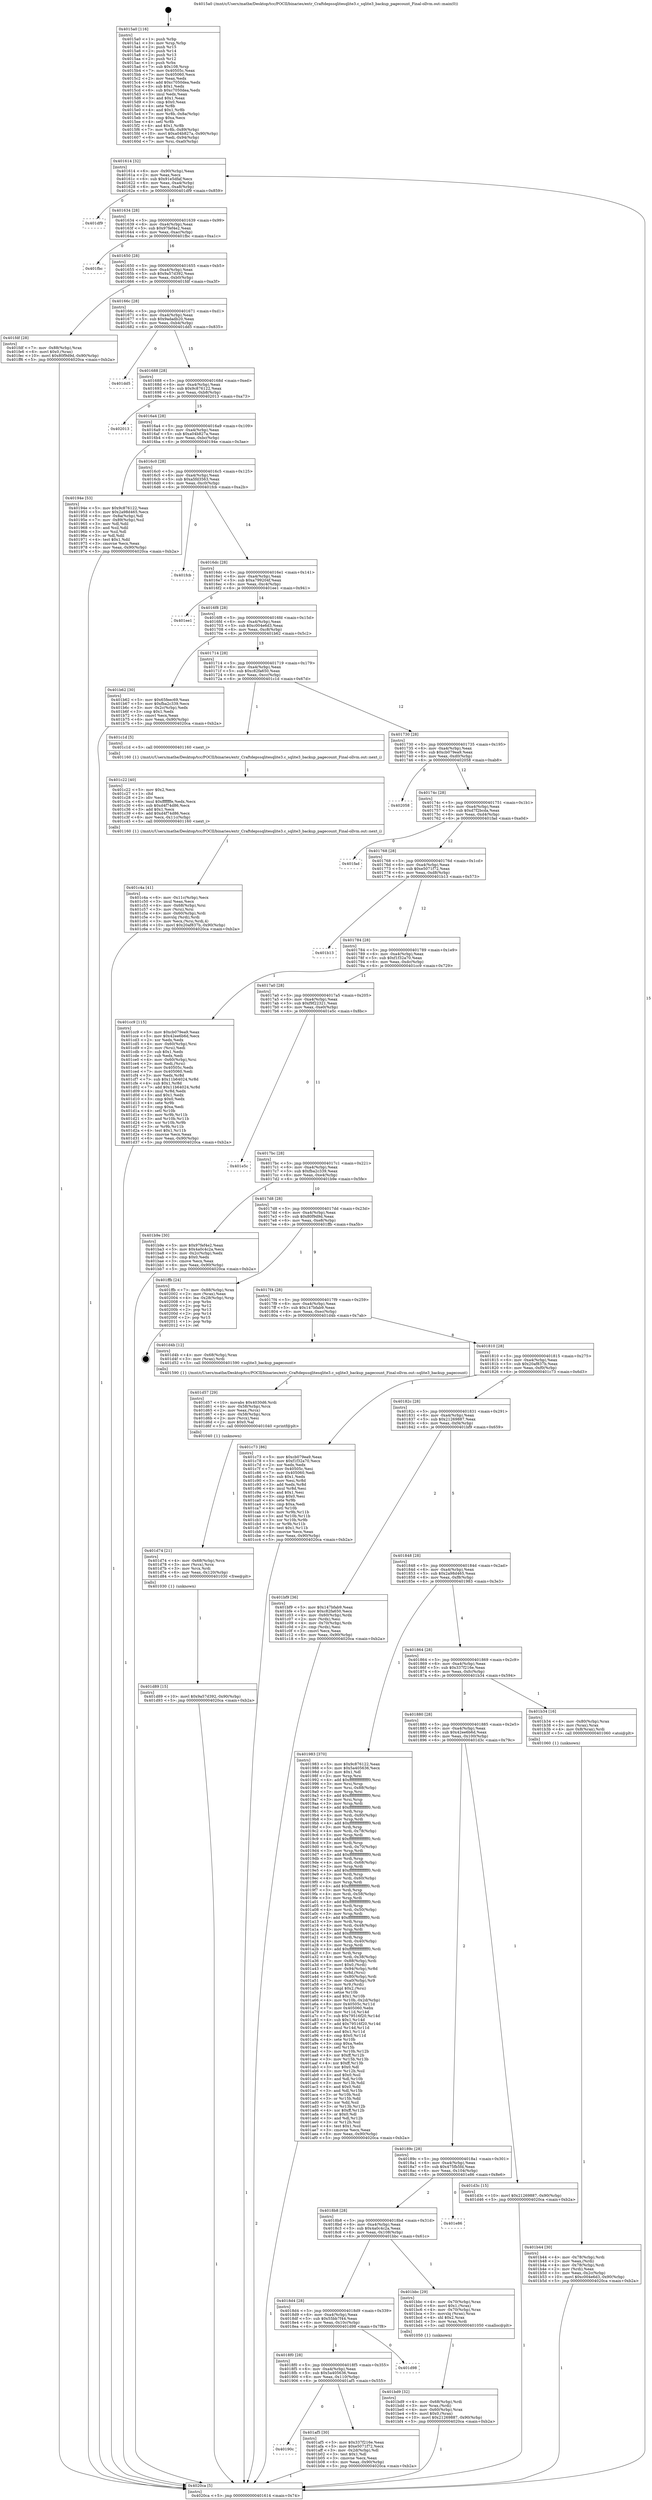 digraph "0x4015a0" {
  label = "0x4015a0 (/mnt/c/Users/mathe/Desktop/tcc/POCII/binaries/extr_Craftdepssqlitesqlite3.c_sqlite3_backup_pagecount_Final-ollvm.out::main(0))"
  labelloc = "t"
  node[shape=record]

  Entry [label="",width=0.3,height=0.3,shape=circle,fillcolor=black,style=filled]
  "0x401614" [label="{
     0x401614 [32]\l
     | [instrs]\l
     &nbsp;&nbsp;0x401614 \<+6\>: mov -0x90(%rbp),%eax\l
     &nbsp;&nbsp;0x40161a \<+2\>: mov %eax,%ecx\l
     &nbsp;&nbsp;0x40161c \<+6\>: sub $0x91e5dfaf,%ecx\l
     &nbsp;&nbsp;0x401622 \<+6\>: mov %eax,-0xa4(%rbp)\l
     &nbsp;&nbsp;0x401628 \<+6\>: mov %ecx,-0xa8(%rbp)\l
     &nbsp;&nbsp;0x40162e \<+6\>: je 0000000000401df9 \<main+0x859\>\l
  }"]
  "0x401df9" [label="{
     0x401df9\l
  }", style=dashed]
  "0x401634" [label="{
     0x401634 [28]\l
     | [instrs]\l
     &nbsp;&nbsp;0x401634 \<+5\>: jmp 0000000000401639 \<main+0x99\>\l
     &nbsp;&nbsp;0x401639 \<+6\>: mov -0xa4(%rbp),%eax\l
     &nbsp;&nbsp;0x40163f \<+5\>: sub $0x97fef4e2,%eax\l
     &nbsp;&nbsp;0x401644 \<+6\>: mov %eax,-0xac(%rbp)\l
     &nbsp;&nbsp;0x40164a \<+6\>: je 0000000000401fbc \<main+0xa1c\>\l
  }"]
  Exit [label="",width=0.3,height=0.3,shape=circle,fillcolor=black,style=filled,peripheries=2]
  "0x401fbc" [label="{
     0x401fbc\l
  }", style=dashed]
  "0x401650" [label="{
     0x401650 [28]\l
     | [instrs]\l
     &nbsp;&nbsp;0x401650 \<+5\>: jmp 0000000000401655 \<main+0xb5\>\l
     &nbsp;&nbsp;0x401655 \<+6\>: mov -0xa4(%rbp),%eax\l
     &nbsp;&nbsp;0x40165b \<+5\>: sub $0x9a57d392,%eax\l
     &nbsp;&nbsp;0x401660 \<+6\>: mov %eax,-0xb0(%rbp)\l
     &nbsp;&nbsp;0x401666 \<+6\>: je 0000000000401fdf \<main+0xa3f\>\l
  }"]
  "0x401d89" [label="{
     0x401d89 [15]\l
     | [instrs]\l
     &nbsp;&nbsp;0x401d89 \<+10\>: movl $0x9a57d392,-0x90(%rbp)\l
     &nbsp;&nbsp;0x401d93 \<+5\>: jmp 00000000004020ca \<main+0xb2a\>\l
  }"]
  "0x401fdf" [label="{
     0x401fdf [28]\l
     | [instrs]\l
     &nbsp;&nbsp;0x401fdf \<+7\>: mov -0x88(%rbp),%rax\l
     &nbsp;&nbsp;0x401fe6 \<+6\>: movl $0x0,(%rax)\l
     &nbsp;&nbsp;0x401fec \<+10\>: movl $0x80f9d9d,-0x90(%rbp)\l
     &nbsp;&nbsp;0x401ff6 \<+5\>: jmp 00000000004020ca \<main+0xb2a\>\l
  }"]
  "0x40166c" [label="{
     0x40166c [28]\l
     | [instrs]\l
     &nbsp;&nbsp;0x40166c \<+5\>: jmp 0000000000401671 \<main+0xd1\>\l
     &nbsp;&nbsp;0x401671 \<+6\>: mov -0xa4(%rbp),%eax\l
     &nbsp;&nbsp;0x401677 \<+5\>: sub $0x9adadb20,%eax\l
     &nbsp;&nbsp;0x40167c \<+6\>: mov %eax,-0xb4(%rbp)\l
     &nbsp;&nbsp;0x401682 \<+6\>: je 0000000000401dd5 \<main+0x835\>\l
  }"]
  "0x401d74" [label="{
     0x401d74 [21]\l
     | [instrs]\l
     &nbsp;&nbsp;0x401d74 \<+4\>: mov -0x68(%rbp),%rcx\l
     &nbsp;&nbsp;0x401d78 \<+3\>: mov (%rcx),%rcx\l
     &nbsp;&nbsp;0x401d7b \<+3\>: mov %rcx,%rdi\l
     &nbsp;&nbsp;0x401d7e \<+6\>: mov %eax,-0x120(%rbp)\l
     &nbsp;&nbsp;0x401d84 \<+5\>: call 0000000000401030 \<free@plt\>\l
     | [calls]\l
     &nbsp;&nbsp;0x401030 \{1\} (unknown)\l
  }"]
  "0x401dd5" [label="{
     0x401dd5\l
  }", style=dashed]
  "0x401688" [label="{
     0x401688 [28]\l
     | [instrs]\l
     &nbsp;&nbsp;0x401688 \<+5\>: jmp 000000000040168d \<main+0xed\>\l
     &nbsp;&nbsp;0x40168d \<+6\>: mov -0xa4(%rbp),%eax\l
     &nbsp;&nbsp;0x401693 \<+5\>: sub $0x9c876122,%eax\l
     &nbsp;&nbsp;0x401698 \<+6\>: mov %eax,-0xb8(%rbp)\l
     &nbsp;&nbsp;0x40169e \<+6\>: je 0000000000402013 \<main+0xa73\>\l
  }"]
  "0x401d57" [label="{
     0x401d57 [29]\l
     | [instrs]\l
     &nbsp;&nbsp;0x401d57 \<+10\>: movabs $0x4030d6,%rdi\l
     &nbsp;&nbsp;0x401d61 \<+4\>: mov -0x58(%rbp),%rcx\l
     &nbsp;&nbsp;0x401d65 \<+2\>: mov %eax,(%rcx)\l
     &nbsp;&nbsp;0x401d67 \<+4\>: mov -0x58(%rbp),%rcx\l
     &nbsp;&nbsp;0x401d6b \<+2\>: mov (%rcx),%esi\l
     &nbsp;&nbsp;0x401d6d \<+2\>: mov $0x0,%al\l
     &nbsp;&nbsp;0x401d6f \<+5\>: call 0000000000401040 \<printf@plt\>\l
     | [calls]\l
     &nbsp;&nbsp;0x401040 \{1\} (unknown)\l
  }"]
  "0x402013" [label="{
     0x402013\l
  }", style=dashed]
  "0x4016a4" [label="{
     0x4016a4 [28]\l
     | [instrs]\l
     &nbsp;&nbsp;0x4016a4 \<+5\>: jmp 00000000004016a9 \<main+0x109\>\l
     &nbsp;&nbsp;0x4016a9 \<+6\>: mov -0xa4(%rbp),%eax\l
     &nbsp;&nbsp;0x4016af \<+5\>: sub $0xa04b827a,%eax\l
     &nbsp;&nbsp;0x4016b4 \<+6\>: mov %eax,-0xbc(%rbp)\l
     &nbsp;&nbsp;0x4016ba \<+6\>: je 000000000040194e \<main+0x3ae\>\l
  }"]
  "0x401c4a" [label="{
     0x401c4a [41]\l
     | [instrs]\l
     &nbsp;&nbsp;0x401c4a \<+6\>: mov -0x11c(%rbp),%ecx\l
     &nbsp;&nbsp;0x401c50 \<+3\>: imul %eax,%ecx\l
     &nbsp;&nbsp;0x401c53 \<+4\>: mov -0x68(%rbp),%rsi\l
     &nbsp;&nbsp;0x401c57 \<+3\>: mov (%rsi),%rsi\l
     &nbsp;&nbsp;0x401c5a \<+4\>: mov -0x60(%rbp),%rdi\l
     &nbsp;&nbsp;0x401c5e \<+3\>: movslq (%rdi),%rdi\l
     &nbsp;&nbsp;0x401c61 \<+3\>: mov %ecx,(%rsi,%rdi,4)\l
     &nbsp;&nbsp;0x401c64 \<+10\>: movl $0x20af837b,-0x90(%rbp)\l
     &nbsp;&nbsp;0x401c6e \<+5\>: jmp 00000000004020ca \<main+0xb2a\>\l
  }"]
  "0x40194e" [label="{
     0x40194e [53]\l
     | [instrs]\l
     &nbsp;&nbsp;0x40194e \<+5\>: mov $0x9c876122,%eax\l
     &nbsp;&nbsp;0x401953 \<+5\>: mov $0x2a98d465,%ecx\l
     &nbsp;&nbsp;0x401958 \<+6\>: mov -0x8a(%rbp),%dl\l
     &nbsp;&nbsp;0x40195e \<+7\>: mov -0x89(%rbp),%sil\l
     &nbsp;&nbsp;0x401965 \<+3\>: mov %dl,%dil\l
     &nbsp;&nbsp;0x401968 \<+3\>: and %sil,%dil\l
     &nbsp;&nbsp;0x40196b \<+3\>: xor %sil,%dl\l
     &nbsp;&nbsp;0x40196e \<+3\>: or %dl,%dil\l
     &nbsp;&nbsp;0x401971 \<+4\>: test $0x1,%dil\l
     &nbsp;&nbsp;0x401975 \<+3\>: cmovne %ecx,%eax\l
     &nbsp;&nbsp;0x401978 \<+6\>: mov %eax,-0x90(%rbp)\l
     &nbsp;&nbsp;0x40197e \<+5\>: jmp 00000000004020ca \<main+0xb2a\>\l
  }"]
  "0x4016c0" [label="{
     0x4016c0 [28]\l
     | [instrs]\l
     &nbsp;&nbsp;0x4016c0 \<+5\>: jmp 00000000004016c5 \<main+0x125\>\l
     &nbsp;&nbsp;0x4016c5 \<+6\>: mov -0xa4(%rbp),%eax\l
     &nbsp;&nbsp;0x4016cb \<+5\>: sub $0xa5fd3563,%eax\l
     &nbsp;&nbsp;0x4016d0 \<+6\>: mov %eax,-0xc0(%rbp)\l
     &nbsp;&nbsp;0x4016d6 \<+6\>: je 0000000000401fcb \<main+0xa2b\>\l
  }"]
  "0x4020ca" [label="{
     0x4020ca [5]\l
     | [instrs]\l
     &nbsp;&nbsp;0x4020ca \<+5\>: jmp 0000000000401614 \<main+0x74\>\l
  }"]
  "0x4015a0" [label="{
     0x4015a0 [116]\l
     | [instrs]\l
     &nbsp;&nbsp;0x4015a0 \<+1\>: push %rbp\l
     &nbsp;&nbsp;0x4015a1 \<+3\>: mov %rsp,%rbp\l
     &nbsp;&nbsp;0x4015a4 \<+2\>: push %r15\l
     &nbsp;&nbsp;0x4015a6 \<+2\>: push %r14\l
     &nbsp;&nbsp;0x4015a8 \<+2\>: push %r13\l
     &nbsp;&nbsp;0x4015aa \<+2\>: push %r12\l
     &nbsp;&nbsp;0x4015ac \<+1\>: push %rbx\l
     &nbsp;&nbsp;0x4015ad \<+7\>: sub $0x108,%rsp\l
     &nbsp;&nbsp;0x4015b4 \<+7\>: mov 0x40505c,%eax\l
     &nbsp;&nbsp;0x4015bb \<+7\>: mov 0x405060,%ecx\l
     &nbsp;&nbsp;0x4015c2 \<+2\>: mov %eax,%edx\l
     &nbsp;&nbsp;0x4015c4 \<+6\>: add $0xc7050dea,%edx\l
     &nbsp;&nbsp;0x4015ca \<+3\>: sub $0x1,%edx\l
     &nbsp;&nbsp;0x4015cd \<+6\>: sub $0xc7050dea,%edx\l
     &nbsp;&nbsp;0x4015d3 \<+3\>: imul %edx,%eax\l
     &nbsp;&nbsp;0x4015d6 \<+3\>: and $0x1,%eax\l
     &nbsp;&nbsp;0x4015d9 \<+3\>: cmp $0x0,%eax\l
     &nbsp;&nbsp;0x4015dc \<+4\>: sete %r8b\l
     &nbsp;&nbsp;0x4015e0 \<+4\>: and $0x1,%r8b\l
     &nbsp;&nbsp;0x4015e4 \<+7\>: mov %r8b,-0x8a(%rbp)\l
     &nbsp;&nbsp;0x4015eb \<+3\>: cmp $0xa,%ecx\l
     &nbsp;&nbsp;0x4015ee \<+4\>: setl %r8b\l
     &nbsp;&nbsp;0x4015f2 \<+4\>: and $0x1,%r8b\l
     &nbsp;&nbsp;0x4015f6 \<+7\>: mov %r8b,-0x89(%rbp)\l
     &nbsp;&nbsp;0x4015fd \<+10\>: movl $0xa04b827a,-0x90(%rbp)\l
     &nbsp;&nbsp;0x401607 \<+6\>: mov %edi,-0x94(%rbp)\l
     &nbsp;&nbsp;0x40160d \<+7\>: mov %rsi,-0xa0(%rbp)\l
  }"]
  "0x401c22" [label="{
     0x401c22 [40]\l
     | [instrs]\l
     &nbsp;&nbsp;0x401c22 \<+5\>: mov $0x2,%ecx\l
     &nbsp;&nbsp;0x401c27 \<+1\>: cltd\l
     &nbsp;&nbsp;0x401c28 \<+2\>: idiv %ecx\l
     &nbsp;&nbsp;0x401c2a \<+6\>: imul $0xfffffffe,%edx,%ecx\l
     &nbsp;&nbsp;0x401c30 \<+6\>: sub $0xd4f74d86,%ecx\l
     &nbsp;&nbsp;0x401c36 \<+3\>: add $0x1,%ecx\l
     &nbsp;&nbsp;0x401c39 \<+6\>: add $0xd4f74d86,%ecx\l
     &nbsp;&nbsp;0x401c3f \<+6\>: mov %ecx,-0x11c(%rbp)\l
     &nbsp;&nbsp;0x401c45 \<+5\>: call 0000000000401160 \<next_i\>\l
     | [calls]\l
     &nbsp;&nbsp;0x401160 \{1\} (/mnt/c/Users/mathe/Desktop/tcc/POCII/binaries/extr_Craftdepssqlitesqlite3.c_sqlite3_backup_pagecount_Final-ollvm.out::next_i)\l
  }"]
  "0x401fcb" [label="{
     0x401fcb\l
  }", style=dashed]
  "0x4016dc" [label="{
     0x4016dc [28]\l
     | [instrs]\l
     &nbsp;&nbsp;0x4016dc \<+5\>: jmp 00000000004016e1 \<main+0x141\>\l
     &nbsp;&nbsp;0x4016e1 \<+6\>: mov -0xa4(%rbp),%eax\l
     &nbsp;&nbsp;0x4016e7 \<+5\>: sub $0xa799204f,%eax\l
     &nbsp;&nbsp;0x4016ec \<+6\>: mov %eax,-0xc4(%rbp)\l
     &nbsp;&nbsp;0x4016f2 \<+6\>: je 0000000000401ee1 \<main+0x941\>\l
  }"]
  "0x401bd9" [label="{
     0x401bd9 [32]\l
     | [instrs]\l
     &nbsp;&nbsp;0x401bd9 \<+4\>: mov -0x68(%rbp),%rdi\l
     &nbsp;&nbsp;0x401bdd \<+3\>: mov %rax,(%rdi)\l
     &nbsp;&nbsp;0x401be0 \<+4\>: mov -0x60(%rbp),%rax\l
     &nbsp;&nbsp;0x401be4 \<+6\>: movl $0x0,(%rax)\l
     &nbsp;&nbsp;0x401bea \<+10\>: movl $0x21269887,-0x90(%rbp)\l
     &nbsp;&nbsp;0x401bf4 \<+5\>: jmp 00000000004020ca \<main+0xb2a\>\l
  }"]
  "0x401ee1" [label="{
     0x401ee1\l
  }", style=dashed]
  "0x4016f8" [label="{
     0x4016f8 [28]\l
     | [instrs]\l
     &nbsp;&nbsp;0x4016f8 \<+5\>: jmp 00000000004016fd \<main+0x15d\>\l
     &nbsp;&nbsp;0x4016fd \<+6\>: mov -0xa4(%rbp),%eax\l
     &nbsp;&nbsp;0x401703 \<+5\>: sub $0xc004e6d3,%eax\l
     &nbsp;&nbsp;0x401708 \<+6\>: mov %eax,-0xc8(%rbp)\l
     &nbsp;&nbsp;0x40170e \<+6\>: je 0000000000401b62 \<main+0x5c2\>\l
  }"]
  "0x401b44" [label="{
     0x401b44 [30]\l
     | [instrs]\l
     &nbsp;&nbsp;0x401b44 \<+4\>: mov -0x78(%rbp),%rdi\l
     &nbsp;&nbsp;0x401b48 \<+2\>: mov %eax,(%rdi)\l
     &nbsp;&nbsp;0x401b4a \<+4\>: mov -0x78(%rbp),%rdi\l
     &nbsp;&nbsp;0x401b4e \<+2\>: mov (%rdi),%eax\l
     &nbsp;&nbsp;0x401b50 \<+3\>: mov %eax,-0x2c(%rbp)\l
     &nbsp;&nbsp;0x401b53 \<+10\>: movl $0xc004e6d3,-0x90(%rbp)\l
     &nbsp;&nbsp;0x401b5d \<+5\>: jmp 00000000004020ca \<main+0xb2a\>\l
  }"]
  "0x401b62" [label="{
     0x401b62 [30]\l
     | [instrs]\l
     &nbsp;&nbsp;0x401b62 \<+5\>: mov $0x65feec69,%eax\l
     &nbsp;&nbsp;0x401b67 \<+5\>: mov $0xfba2c339,%ecx\l
     &nbsp;&nbsp;0x401b6c \<+3\>: mov -0x2c(%rbp),%edx\l
     &nbsp;&nbsp;0x401b6f \<+3\>: cmp $0x1,%edx\l
     &nbsp;&nbsp;0x401b72 \<+3\>: cmovl %ecx,%eax\l
     &nbsp;&nbsp;0x401b75 \<+6\>: mov %eax,-0x90(%rbp)\l
     &nbsp;&nbsp;0x401b7b \<+5\>: jmp 00000000004020ca \<main+0xb2a\>\l
  }"]
  "0x401714" [label="{
     0x401714 [28]\l
     | [instrs]\l
     &nbsp;&nbsp;0x401714 \<+5\>: jmp 0000000000401719 \<main+0x179\>\l
     &nbsp;&nbsp;0x401719 \<+6\>: mov -0xa4(%rbp),%eax\l
     &nbsp;&nbsp;0x40171f \<+5\>: sub $0xc82fa650,%eax\l
     &nbsp;&nbsp;0x401724 \<+6\>: mov %eax,-0xcc(%rbp)\l
     &nbsp;&nbsp;0x40172a \<+6\>: je 0000000000401c1d \<main+0x67d\>\l
  }"]
  "0x40190c" [label="{
     0x40190c\l
  }", style=dashed]
  "0x401c1d" [label="{
     0x401c1d [5]\l
     | [instrs]\l
     &nbsp;&nbsp;0x401c1d \<+5\>: call 0000000000401160 \<next_i\>\l
     | [calls]\l
     &nbsp;&nbsp;0x401160 \{1\} (/mnt/c/Users/mathe/Desktop/tcc/POCII/binaries/extr_Craftdepssqlitesqlite3.c_sqlite3_backup_pagecount_Final-ollvm.out::next_i)\l
  }"]
  "0x401730" [label="{
     0x401730 [28]\l
     | [instrs]\l
     &nbsp;&nbsp;0x401730 \<+5\>: jmp 0000000000401735 \<main+0x195\>\l
     &nbsp;&nbsp;0x401735 \<+6\>: mov -0xa4(%rbp),%eax\l
     &nbsp;&nbsp;0x40173b \<+5\>: sub $0xcb079ea9,%eax\l
     &nbsp;&nbsp;0x401740 \<+6\>: mov %eax,-0xd0(%rbp)\l
     &nbsp;&nbsp;0x401746 \<+6\>: je 0000000000402058 \<main+0xab8\>\l
  }"]
  "0x401af5" [label="{
     0x401af5 [30]\l
     | [instrs]\l
     &nbsp;&nbsp;0x401af5 \<+5\>: mov $0x337f216e,%eax\l
     &nbsp;&nbsp;0x401afa \<+5\>: mov $0xe5071f72,%ecx\l
     &nbsp;&nbsp;0x401aff \<+3\>: mov -0x2d(%rbp),%dl\l
     &nbsp;&nbsp;0x401b02 \<+3\>: test $0x1,%dl\l
     &nbsp;&nbsp;0x401b05 \<+3\>: cmovne %ecx,%eax\l
     &nbsp;&nbsp;0x401b08 \<+6\>: mov %eax,-0x90(%rbp)\l
     &nbsp;&nbsp;0x401b0e \<+5\>: jmp 00000000004020ca \<main+0xb2a\>\l
  }"]
  "0x402058" [label="{
     0x402058\l
  }", style=dashed]
  "0x40174c" [label="{
     0x40174c [28]\l
     | [instrs]\l
     &nbsp;&nbsp;0x40174c \<+5\>: jmp 0000000000401751 \<main+0x1b1\>\l
     &nbsp;&nbsp;0x401751 \<+6\>: mov -0xa4(%rbp),%eax\l
     &nbsp;&nbsp;0x401757 \<+5\>: sub $0xd7f2bcda,%eax\l
     &nbsp;&nbsp;0x40175c \<+6\>: mov %eax,-0xd4(%rbp)\l
     &nbsp;&nbsp;0x401762 \<+6\>: je 0000000000401fad \<main+0xa0d\>\l
  }"]
  "0x4018f0" [label="{
     0x4018f0 [28]\l
     | [instrs]\l
     &nbsp;&nbsp;0x4018f0 \<+5\>: jmp 00000000004018f5 \<main+0x355\>\l
     &nbsp;&nbsp;0x4018f5 \<+6\>: mov -0xa4(%rbp),%eax\l
     &nbsp;&nbsp;0x4018fb \<+5\>: sub $0x5a405636,%eax\l
     &nbsp;&nbsp;0x401900 \<+6\>: mov %eax,-0x110(%rbp)\l
     &nbsp;&nbsp;0x401906 \<+6\>: je 0000000000401af5 \<main+0x555\>\l
  }"]
  "0x401fad" [label="{
     0x401fad\l
  }", style=dashed]
  "0x401768" [label="{
     0x401768 [28]\l
     | [instrs]\l
     &nbsp;&nbsp;0x401768 \<+5\>: jmp 000000000040176d \<main+0x1cd\>\l
     &nbsp;&nbsp;0x40176d \<+6\>: mov -0xa4(%rbp),%eax\l
     &nbsp;&nbsp;0x401773 \<+5\>: sub $0xe5071f72,%eax\l
     &nbsp;&nbsp;0x401778 \<+6\>: mov %eax,-0xd8(%rbp)\l
     &nbsp;&nbsp;0x40177e \<+6\>: je 0000000000401b13 \<main+0x573\>\l
  }"]
  "0x401d98" [label="{
     0x401d98\l
  }", style=dashed]
  "0x401b13" [label="{
     0x401b13\l
  }", style=dashed]
  "0x401784" [label="{
     0x401784 [28]\l
     | [instrs]\l
     &nbsp;&nbsp;0x401784 \<+5\>: jmp 0000000000401789 \<main+0x1e9\>\l
     &nbsp;&nbsp;0x401789 \<+6\>: mov -0xa4(%rbp),%eax\l
     &nbsp;&nbsp;0x40178f \<+5\>: sub $0xf1f32a70,%eax\l
     &nbsp;&nbsp;0x401794 \<+6\>: mov %eax,-0xdc(%rbp)\l
     &nbsp;&nbsp;0x40179a \<+6\>: je 0000000000401cc9 \<main+0x729\>\l
  }"]
  "0x4018d4" [label="{
     0x4018d4 [28]\l
     | [instrs]\l
     &nbsp;&nbsp;0x4018d4 \<+5\>: jmp 00000000004018d9 \<main+0x339\>\l
     &nbsp;&nbsp;0x4018d9 \<+6\>: mov -0xa4(%rbp),%eax\l
     &nbsp;&nbsp;0x4018df \<+5\>: sub $0x55bb7f44,%eax\l
     &nbsp;&nbsp;0x4018e4 \<+6\>: mov %eax,-0x10c(%rbp)\l
     &nbsp;&nbsp;0x4018ea \<+6\>: je 0000000000401d98 \<main+0x7f8\>\l
  }"]
  "0x401cc9" [label="{
     0x401cc9 [115]\l
     | [instrs]\l
     &nbsp;&nbsp;0x401cc9 \<+5\>: mov $0xcb079ea9,%eax\l
     &nbsp;&nbsp;0x401cce \<+5\>: mov $0x42ee6b6d,%ecx\l
     &nbsp;&nbsp;0x401cd3 \<+2\>: xor %edx,%edx\l
     &nbsp;&nbsp;0x401cd5 \<+4\>: mov -0x60(%rbp),%rsi\l
     &nbsp;&nbsp;0x401cd9 \<+2\>: mov (%rsi),%edi\l
     &nbsp;&nbsp;0x401cdb \<+3\>: sub $0x1,%edx\l
     &nbsp;&nbsp;0x401cde \<+2\>: sub %edx,%edi\l
     &nbsp;&nbsp;0x401ce0 \<+4\>: mov -0x60(%rbp),%rsi\l
     &nbsp;&nbsp;0x401ce4 \<+2\>: mov %edi,(%rsi)\l
     &nbsp;&nbsp;0x401ce6 \<+7\>: mov 0x40505c,%edx\l
     &nbsp;&nbsp;0x401ced \<+7\>: mov 0x405060,%edi\l
     &nbsp;&nbsp;0x401cf4 \<+3\>: mov %edx,%r8d\l
     &nbsp;&nbsp;0x401cf7 \<+7\>: sub $0x11b64024,%r8d\l
     &nbsp;&nbsp;0x401cfe \<+4\>: sub $0x1,%r8d\l
     &nbsp;&nbsp;0x401d02 \<+7\>: add $0x11b64024,%r8d\l
     &nbsp;&nbsp;0x401d09 \<+4\>: imul %r8d,%edx\l
     &nbsp;&nbsp;0x401d0d \<+3\>: and $0x1,%edx\l
     &nbsp;&nbsp;0x401d10 \<+3\>: cmp $0x0,%edx\l
     &nbsp;&nbsp;0x401d13 \<+4\>: sete %r9b\l
     &nbsp;&nbsp;0x401d17 \<+3\>: cmp $0xa,%edi\l
     &nbsp;&nbsp;0x401d1a \<+4\>: setl %r10b\l
     &nbsp;&nbsp;0x401d1e \<+3\>: mov %r9b,%r11b\l
     &nbsp;&nbsp;0x401d21 \<+3\>: and %r10b,%r11b\l
     &nbsp;&nbsp;0x401d24 \<+3\>: xor %r10b,%r9b\l
     &nbsp;&nbsp;0x401d27 \<+3\>: or %r9b,%r11b\l
     &nbsp;&nbsp;0x401d2a \<+4\>: test $0x1,%r11b\l
     &nbsp;&nbsp;0x401d2e \<+3\>: cmovne %ecx,%eax\l
     &nbsp;&nbsp;0x401d31 \<+6\>: mov %eax,-0x90(%rbp)\l
     &nbsp;&nbsp;0x401d37 \<+5\>: jmp 00000000004020ca \<main+0xb2a\>\l
  }"]
  "0x4017a0" [label="{
     0x4017a0 [28]\l
     | [instrs]\l
     &nbsp;&nbsp;0x4017a0 \<+5\>: jmp 00000000004017a5 \<main+0x205\>\l
     &nbsp;&nbsp;0x4017a5 \<+6\>: mov -0xa4(%rbp),%eax\l
     &nbsp;&nbsp;0x4017ab \<+5\>: sub $0xf9f22321,%eax\l
     &nbsp;&nbsp;0x4017b0 \<+6\>: mov %eax,-0xe0(%rbp)\l
     &nbsp;&nbsp;0x4017b6 \<+6\>: je 0000000000401e5c \<main+0x8bc\>\l
  }"]
  "0x401bbc" [label="{
     0x401bbc [29]\l
     | [instrs]\l
     &nbsp;&nbsp;0x401bbc \<+4\>: mov -0x70(%rbp),%rax\l
     &nbsp;&nbsp;0x401bc0 \<+6\>: movl $0x1,(%rax)\l
     &nbsp;&nbsp;0x401bc6 \<+4\>: mov -0x70(%rbp),%rax\l
     &nbsp;&nbsp;0x401bca \<+3\>: movslq (%rax),%rax\l
     &nbsp;&nbsp;0x401bcd \<+4\>: shl $0x2,%rax\l
     &nbsp;&nbsp;0x401bd1 \<+3\>: mov %rax,%rdi\l
     &nbsp;&nbsp;0x401bd4 \<+5\>: call 0000000000401050 \<malloc@plt\>\l
     | [calls]\l
     &nbsp;&nbsp;0x401050 \{1\} (unknown)\l
  }"]
  "0x401e5c" [label="{
     0x401e5c\l
  }", style=dashed]
  "0x4017bc" [label="{
     0x4017bc [28]\l
     | [instrs]\l
     &nbsp;&nbsp;0x4017bc \<+5\>: jmp 00000000004017c1 \<main+0x221\>\l
     &nbsp;&nbsp;0x4017c1 \<+6\>: mov -0xa4(%rbp),%eax\l
     &nbsp;&nbsp;0x4017c7 \<+5\>: sub $0xfba2c339,%eax\l
     &nbsp;&nbsp;0x4017cc \<+6\>: mov %eax,-0xe4(%rbp)\l
     &nbsp;&nbsp;0x4017d2 \<+6\>: je 0000000000401b9e \<main+0x5fe\>\l
  }"]
  "0x4018b8" [label="{
     0x4018b8 [28]\l
     | [instrs]\l
     &nbsp;&nbsp;0x4018b8 \<+5\>: jmp 00000000004018bd \<main+0x31d\>\l
     &nbsp;&nbsp;0x4018bd \<+6\>: mov -0xa4(%rbp),%eax\l
     &nbsp;&nbsp;0x4018c3 \<+5\>: sub $0x4a0c4c2a,%eax\l
     &nbsp;&nbsp;0x4018c8 \<+6\>: mov %eax,-0x108(%rbp)\l
     &nbsp;&nbsp;0x4018ce \<+6\>: je 0000000000401bbc \<main+0x61c\>\l
  }"]
  "0x401b9e" [label="{
     0x401b9e [30]\l
     | [instrs]\l
     &nbsp;&nbsp;0x401b9e \<+5\>: mov $0x97fef4e2,%eax\l
     &nbsp;&nbsp;0x401ba3 \<+5\>: mov $0x4a0c4c2a,%ecx\l
     &nbsp;&nbsp;0x401ba8 \<+3\>: mov -0x2c(%rbp),%edx\l
     &nbsp;&nbsp;0x401bab \<+3\>: cmp $0x0,%edx\l
     &nbsp;&nbsp;0x401bae \<+3\>: cmove %ecx,%eax\l
     &nbsp;&nbsp;0x401bb1 \<+6\>: mov %eax,-0x90(%rbp)\l
     &nbsp;&nbsp;0x401bb7 \<+5\>: jmp 00000000004020ca \<main+0xb2a\>\l
  }"]
  "0x4017d8" [label="{
     0x4017d8 [28]\l
     | [instrs]\l
     &nbsp;&nbsp;0x4017d8 \<+5\>: jmp 00000000004017dd \<main+0x23d\>\l
     &nbsp;&nbsp;0x4017dd \<+6\>: mov -0xa4(%rbp),%eax\l
     &nbsp;&nbsp;0x4017e3 \<+5\>: sub $0x80f9d9d,%eax\l
     &nbsp;&nbsp;0x4017e8 \<+6\>: mov %eax,-0xe8(%rbp)\l
     &nbsp;&nbsp;0x4017ee \<+6\>: je 0000000000401ffb \<main+0xa5b\>\l
  }"]
  "0x401e86" [label="{
     0x401e86\l
  }", style=dashed]
  "0x401ffb" [label="{
     0x401ffb [24]\l
     | [instrs]\l
     &nbsp;&nbsp;0x401ffb \<+7\>: mov -0x88(%rbp),%rax\l
     &nbsp;&nbsp;0x402002 \<+2\>: mov (%rax),%eax\l
     &nbsp;&nbsp;0x402004 \<+4\>: lea -0x28(%rbp),%rsp\l
     &nbsp;&nbsp;0x402008 \<+1\>: pop %rbx\l
     &nbsp;&nbsp;0x402009 \<+2\>: pop %r12\l
     &nbsp;&nbsp;0x40200b \<+2\>: pop %r13\l
     &nbsp;&nbsp;0x40200d \<+2\>: pop %r14\l
     &nbsp;&nbsp;0x40200f \<+2\>: pop %r15\l
     &nbsp;&nbsp;0x402011 \<+1\>: pop %rbp\l
     &nbsp;&nbsp;0x402012 \<+1\>: ret\l
  }"]
  "0x4017f4" [label="{
     0x4017f4 [28]\l
     | [instrs]\l
     &nbsp;&nbsp;0x4017f4 \<+5\>: jmp 00000000004017f9 \<main+0x259\>\l
     &nbsp;&nbsp;0x4017f9 \<+6\>: mov -0xa4(%rbp),%eax\l
     &nbsp;&nbsp;0x4017ff \<+5\>: sub $0x147bfab9,%eax\l
     &nbsp;&nbsp;0x401804 \<+6\>: mov %eax,-0xec(%rbp)\l
     &nbsp;&nbsp;0x40180a \<+6\>: je 0000000000401d4b \<main+0x7ab\>\l
  }"]
  "0x40189c" [label="{
     0x40189c [28]\l
     | [instrs]\l
     &nbsp;&nbsp;0x40189c \<+5\>: jmp 00000000004018a1 \<main+0x301\>\l
     &nbsp;&nbsp;0x4018a1 \<+6\>: mov -0xa4(%rbp),%eax\l
     &nbsp;&nbsp;0x4018a7 \<+5\>: sub $0x475fb5fd,%eax\l
     &nbsp;&nbsp;0x4018ac \<+6\>: mov %eax,-0x104(%rbp)\l
     &nbsp;&nbsp;0x4018b2 \<+6\>: je 0000000000401e86 \<main+0x8e6\>\l
  }"]
  "0x401d4b" [label="{
     0x401d4b [12]\l
     | [instrs]\l
     &nbsp;&nbsp;0x401d4b \<+4\>: mov -0x68(%rbp),%rax\l
     &nbsp;&nbsp;0x401d4f \<+3\>: mov (%rax),%rdi\l
     &nbsp;&nbsp;0x401d52 \<+5\>: call 0000000000401590 \<sqlite3_backup_pagecount\>\l
     | [calls]\l
     &nbsp;&nbsp;0x401590 \{1\} (/mnt/c/Users/mathe/Desktop/tcc/POCII/binaries/extr_Craftdepssqlitesqlite3.c_sqlite3_backup_pagecount_Final-ollvm.out::sqlite3_backup_pagecount)\l
  }"]
  "0x401810" [label="{
     0x401810 [28]\l
     | [instrs]\l
     &nbsp;&nbsp;0x401810 \<+5\>: jmp 0000000000401815 \<main+0x275\>\l
     &nbsp;&nbsp;0x401815 \<+6\>: mov -0xa4(%rbp),%eax\l
     &nbsp;&nbsp;0x40181b \<+5\>: sub $0x20af837b,%eax\l
     &nbsp;&nbsp;0x401820 \<+6\>: mov %eax,-0xf0(%rbp)\l
     &nbsp;&nbsp;0x401826 \<+6\>: je 0000000000401c73 \<main+0x6d3\>\l
  }"]
  "0x401d3c" [label="{
     0x401d3c [15]\l
     | [instrs]\l
     &nbsp;&nbsp;0x401d3c \<+10\>: movl $0x21269887,-0x90(%rbp)\l
     &nbsp;&nbsp;0x401d46 \<+5\>: jmp 00000000004020ca \<main+0xb2a\>\l
  }"]
  "0x401c73" [label="{
     0x401c73 [86]\l
     | [instrs]\l
     &nbsp;&nbsp;0x401c73 \<+5\>: mov $0xcb079ea9,%eax\l
     &nbsp;&nbsp;0x401c78 \<+5\>: mov $0xf1f32a70,%ecx\l
     &nbsp;&nbsp;0x401c7d \<+2\>: xor %edx,%edx\l
     &nbsp;&nbsp;0x401c7f \<+7\>: mov 0x40505c,%esi\l
     &nbsp;&nbsp;0x401c86 \<+7\>: mov 0x405060,%edi\l
     &nbsp;&nbsp;0x401c8d \<+3\>: sub $0x1,%edx\l
     &nbsp;&nbsp;0x401c90 \<+3\>: mov %esi,%r8d\l
     &nbsp;&nbsp;0x401c93 \<+3\>: add %edx,%r8d\l
     &nbsp;&nbsp;0x401c96 \<+4\>: imul %r8d,%esi\l
     &nbsp;&nbsp;0x401c9a \<+3\>: and $0x1,%esi\l
     &nbsp;&nbsp;0x401c9d \<+3\>: cmp $0x0,%esi\l
     &nbsp;&nbsp;0x401ca0 \<+4\>: sete %r9b\l
     &nbsp;&nbsp;0x401ca4 \<+3\>: cmp $0xa,%edi\l
     &nbsp;&nbsp;0x401ca7 \<+4\>: setl %r10b\l
     &nbsp;&nbsp;0x401cab \<+3\>: mov %r9b,%r11b\l
     &nbsp;&nbsp;0x401cae \<+3\>: and %r10b,%r11b\l
     &nbsp;&nbsp;0x401cb1 \<+3\>: xor %r10b,%r9b\l
     &nbsp;&nbsp;0x401cb4 \<+3\>: or %r9b,%r11b\l
     &nbsp;&nbsp;0x401cb7 \<+4\>: test $0x1,%r11b\l
     &nbsp;&nbsp;0x401cbb \<+3\>: cmovne %ecx,%eax\l
     &nbsp;&nbsp;0x401cbe \<+6\>: mov %eax,-0x90(%rbp)\l
     &nbsp;&nbsp;0x401cc4 \<+5\>: jmp 00000000004020ca \<main+0xb2a\>\l
  }"]
  "0x40182c" [label="{
     0x40182c [28]\l
     | [instrs]\l
     &nbsp;&nbsp;0x40182c \<+5\>: jmp 0000000000401831 \<main+0x291\>\l
     &nbsp;&nbsp;0x401831 \<+6\>: mov -0xa4(%rbp),%eax\l
     &nbsp;&nbsp;0x401837 \<+5\>: sub $0x21269887,%eax\l
     &nbsp;&nbsp;0x40183c \<+6\>: mov %eax,-0xf4(%rbp)\l
     &nbsp;&nbsp;0x401842 \<+6\>: je 0000000000401bf9 \<main+0x659\>\l
  }"]
  "0x401880" [label="{
     0x401880 [28]\l
     | [instrs]\l
     &nbsp;&nbsp;0x401880 \<+5\>: jmp 0000000000401885 \<main+0x2e5\>\l
     &nbsp;&nbsp;0x401885 \<+6\>: mov -0xa4(%rbp),%eax\l
     &nbsp;&nbsp;0x40188b \<+5\>: sub $0x42ee6b6d,%eax\l
     &nbsp;&nbsp;0x401890 \<+6\>: mov %eax,-0x100(%rbp)\l
     &nbsp;&nbsp;0x401896 \<+6\>: je 0000000000401d3c \<main+0x79c\>\l
  }"]
  "0x401bf9" [label="{
     0x401bf9 [36]\l
     | [instrs]\l
     &nbsp;&nbsp;0x401bf9 \<+5\>: mov $0x147bfab9,%eax\l
     &nbsp;&nbsp;0x401bfe \<+5\>: mov $0xc82fa650,%ecx\l
     &nbsp;&nbsp;0x401c03 \<+4\>: mov -0x60(%rbp),%rdx\l
     &nbsp;&nbsp;0x401c07 \<+2\>: mov (%rdx),%esi\l
     &nbsp;&nbsp;0x401c09 \<+4\>: mov -0x70(%rbp),%rdx\l
     &nbsp;&nbsp;0x401c0d \<+2\>: cmp (%rdx),%esi\l
     &nbsp;&nbsp;0x401c0f \<+3\>: cmovl %ecx,%eax\l
     &nbsp;&nbsp;0x401c12 \<+6\>: mov %eax,-0x90(%rbp)\l
     &nbsp;&nbsp;0x401c18 \<+5\>: jmp 00000000004020ca \<main+0xb2a\>\l
  }"]
  "0x401848" [label="{
     0x401848 [28]\l
     | [instrs]\l
     &nbsp;&nbsp;0x401848 \<+5\>: jmp 000000000040184d \<main+0x2ad\>\l
     &nbsp;&nbsp;0x40184d \<+6\>: mov -0xa4(%rbp),%eax\l
     &nbsp;&nbsp;0x401853 \<+5\>: sub $0x2a98d465,%eax\l
     &nbsp;&nbsp;0x401858 \<+6\>: mov %eax,-0xf8(%rbp)\l
     &nbsp;&nbsp;0x40185e \<+6\>: je 0000000000401983 \<main+0x3e3\>\l
  }"]
  "0x401b34" [label="{
     0x401b34 [16]\l
     | [instrs]\l
     &nbsp;&nbsp;0x401b34 \<+4\>: mov -0x80(%rbp),%rax\l
     &nbsp;&nbsp;0x401b38 \<+3\>: mov (%rax),%rax\l
     &nbsp;&nbsp;0x401b3b \<+4\>: mov 0x8(%rax),%rdi\l
     &nbsp;&nbsp;0x401b3f \<+5\>: call 0000000000401060 \<atoi@plt\>\l
     | [calls]\l
     &nbsp;&nbsp;0x401060 \{1\} (unknown)\l
  }"]
  "0x401983" [label="{
     0x401983 [370]\l
     | [instrs]\l
     &nbsp;&nbsp;0x401983 \<+5\>: mov $0x9c876122,%eax\l
     &nbsp;&nbsp;0x401988 \<+5\>: mov $0x5a405636,%ecx\l
     &nbsp;&nbsp;0x40198d \<+2\>: mov $0x1,%dl\l
     &nbsp;&nbsp;0x40198f \<+3\>: mov %rsp,%rsi\l
     &nbsp;&nbsp;0x401992 \<+4\>: add $0xfffffffffffffff0,%rsi\l
     &nbsp;&nbsp;0x401996 \<+3\>: mov %rsi,%rsp\l
     &nbsp;&nbsp;0x401999 \<+7\>: mov %rsi,-0x88(%rbp)\l
     &nbsp;&nbsp;0x4019a0 \<+3\>: mov %rsp,%rsi\l
     &nbsp;&nbsp;0x4019a3 \<+4\>: add $0xfffffffffffffff0,%rsi\l
     &nbsp;&nbsp;0x4019a7 \<+3\>: mov %rsi,%rsp\l
     &nbsp;&nbsp;0x4019aa \<+3\>: mov %rsp,%rdi\l
     &nbsp;&nbsp;0x4019ad \<+4\>: add $0xfffffffffffffff0,%rdi\l
     &nbsp;&nbsp;0x4019b1 \<+3\>: mov %rdi,%rsp\l
     &nbsp;&nbsp;0x4019b4 \<+4\>: mov %rdi,-0x80(%rbp)\l
     &nbsp;&nbsp;0x4019b8 \<+3\>: mov %rsp,%rdi\l
     &nbsp;&nbsp;0x4019bb \<+4\>: add $0xfffffffffffffff0,%rdi\l
     &nbsp;&nbsp;0x4019bf \<+3\>: mov %rdi,%rsp\l
     &nbsp;&nbsp;0x4019c2 \<+4\>: mov %rdi,-0x78(%rbp)\l
     &nbsp;&nbsp;0x4019c6 \<+3\>: mov %rsp,%rdi\l
     &nbsp;&nbsp;0x4019c9 \<+4\>: add $0xfffffffffffffff0,%rdi\l
     &nbsp;&nbsp;0x4019cd \<+3\>: mov %rdi,%rsp\l
     &nbsp;&nbsp;0x4019d0 \<+4\>: mov %rdi,-0x70(%rbp)\l
     &nbsp;&nbsp;0x4019d4 \<+3\>: mov %rsp,%rdi\l
     &nbsp;&nbsp;0x4019d7 \<+4\>: add $0xfffffffffffffff0,%rdi\l
     &nbsp;&nbsp;0x4019db \<+3\>: mov %rdi,%rsp\l
     &nbsp;&nbsp;0x4019de \<+4\>: mov %rdi,-0x68(%rbp)\l
     &nbsp;&nbsp;0x4019e2 \<+3\>: mov %rsp,%rdi\l
     &nbsp;&nbsp;0x4019e5 \<+4\>: add $0xfffffffffffffff0,%rdi\l
     &nbsp;&nbsp;0x4019e9 \<+3\>: mov %rdi,%rsp\l
     &nbsp;&nbsp;0x4019ec \<+4\>: mov %rdi,-0x60(%rbp)\l
     &nbsp;&nbsp;0x4019f0 \<+3\>: mov %rsp,%rdi\l
     &nbsp;&nbsp;0x4019f3 \<+4\>: add $0xfffffffffffffff0,%rdi\l
     &nbsp;&nbsp;0x4019f7 \<+3\>: mov %rdi,%rsp\l
     &nbsp;&nbsp;0x4019fa \<+4\>: mov %rdi,-0x58(%rbp)\l
     &nbsp;&nbsp;0x4019fe \<+3\>: mov %rsp,%rdi\l
     &nbsp;&nbsp;0x401a01 \<+4\>: add $0xfffffffffffffff0,%rdi\l
     &nbsp;&nbsp;0x401a05 \<+3\>: mov %rdi,%rsp\l
     &nbsp;&nbsp;0x401a08 \<+4\>: mov %rdi,-0x50(%rbp)\l
     &nbsp;&nbsp;0x401a0c \<+3\>: mov %rsp,%rdi\l
     &nbsp;&nbsp;0x401a0f \<+4\>: add $0xfffffffffffffff0,%rdi\l
     &nbsp;&nbsp;0x401a13 \<+3\>: mov %rdi,%rsp\l
     &nbsp;&nbsp;0x401a16 \<+4\>: mov %rdi,-0x48(%rbp)\l
     &nbsp;&nbsp;0x401a1a \<+3\>: mov %rsp,%rdi\l
     &nbsp;&nbsp;0x401a1d \<+4\>: add $0xfffffffffffffff0,%rdi\l
     &nbsp;&nbsp;0x401a21 \<+3\>: mov %rdi,%rsp\l
     &nbsp;&nbsp;0x401a24 \<+4\>: mov %rdi,-0x40(%rbp)\l
     &nbsp;&nbsp;0x401a28 \<+3\>: mov %rsp,%rdi\l
     &nbsp;&nbsp;0x401a2b \<+4\>: add $0xfffffffffffffff0,%rdi\l
     &nbsp;&nbsp;0x401a2f \<+3\>: mov %rdi,%rsp\l
     &nbsp;&nbsp;0x401a32 \<+4\>: mov %rdi,-0x38(%rbp)\l
     &nbsp;&nbsp;0x401a36 \<+7\>: mov -0x88(%rbp),%rdi\l
     &nbsp;&nbsp;0x401a3d \<+6\>: movl $0x0,(%rdi)\l
     &nbsp;&nbsp;0x401a43 \<+7\>: mov -0x94(%rbp),%r8d\l
     &nbsp;&nbsp;0x401a4a \<+3\>: mov %r8d,(%rsi)\l
     &nbsp;&nbsp;0x401a4d \<+4\>: mov -0x80(%rbp),%rdi\l
     &nbsp;&nbsp;0x401a51 \<+7\>: mov -0xa0(%rbp),%r9\l
     &nbsp;&nbsp;0x401a58 \<+3\>: mov %r9,(%rdi)\l
     &nbsp;&nbsp;0x401a5b \<+3\>: cmpl $0x2,(%rsi)\l
     &nbsp;&nbsp;0x401a5e \<+4\>: setne %r10b\l
     &nbsp;&nbsp;0x401a62 \<+4\>: and $0x1,%r10b\l
     &nbsp;&nbsp;0x401a66 \<+4\>: mov %r10b,-0x2d(%rbp)\l
     &nbsp;&nbsp;0x401a6a \<+8\>: mov 0x40505c,%r11d\l
     &nbsp;&nbsp;0x401a72 \<+7\>: mov 0x405060,%ebx\l
     &nbsp;&nbsp;0x401a79 \<+3\>: mov %r11d,%r14d\l
     &nbsp;&nbsp;0x401a7c \<+7\>: sub $0x79516f20,%r14d\l
     &nbsp;&nbsp;0x401a83 \<+4\>: sub $0x1,%r14d\l
     &nbsp;&nbsp;0x401a87 \<+7\>: add $0x79516f20,%r14d\l
     &nbsp;&nbsp;0x401a8e \<+4\>: imul %r14d,%r11d\l
     &nbsp;&nbsp;0x401a92 \<+4\>: and $0x1,%r11d\l
     &nbsp;&nbsp;0x401a96 \<+4\>: cmp $0x0,%r11d\l
     &nbsp;&nbsp;0x401a9a \<+4\>: sete %r10b\l
     &nbsp;&nbsp;0x401a9e \<+3\>: cmp $0xa,%ebx\l
     &nbsp;&nbsp;0x401aa1 \<+4\>: setl %r15b\l
     &nbsp;&nbsp;0x401aa5 \<+3\>: mov %r10b,%r12b\l
     &nbsp;&nbsp;0x401aa8 \<+4\>: xor $0xff,%r12b\l
     &nbsp;&nbsp;0x401aac \<+3\>: mov %r15b,%r13b\l
     &nbsp;&nbsp;0x401aaf \<+4\>: xor $0xff,%r13b\l
     &nbsp;&nbsp;0x401ab3 \<+3\>: xor $0x0,%dl\l
     &nbsp;&nbsp;0x401ab6 \<+3\>: mov %r12b,%sil\l
     &nbsp;&nbsp;0x401ab9 \<+4\>: and $0x0,%sil\l
     &nbsp;&nbsp;0x401abd \<+3\>: and %dl,%r10b\l
     &nbsp;&nbsp;0x401ac0 \<+3\>: mov %r13b,%dil\l
     &nbsp;&nbsp;0x401ac3 \<+4\>: and $0x0,%dil\l
     &nbsp;&nbsp;0x401ac7 \<+3\>: and %dl,%r15b\l
     &nbsp;&nbsp;0x401aca \<+3\>: or %r10b,%sil\l
     &nbsp;&nbsp;0x401acd \<+3\>: or %r15b,%dil\l
     &nbsp;&nbsp;0x401ad0 \<+3\>: xor %dil,%sil\l
     &nbsp;&nbsp;0x401ad3 \<+3\>: or %r13b,%r12b\l
     &nbsp;&nbsp;0x401ad6 \<+4\>: xor $0xff,%r12b\l
     &nbsp;&nbsp;0x401ada \<+3\>: or $0x0,%dl\l
     &nbsp;&nbsp;0x401add \<+3\>: and %dl,%r12b\l
     &nbsp;&nbsp;0x401ae0 \<+3\>: or %r12b,%sil\l
     &nbsp;&nbsp;0x401ae3 \<+4\>: test $0x1,%sil\l
     &nbsp;&nbsp;0x401ae7 \<+3\>: cmovne %ecx,%eax\l
     &nbsp;&nbsp;0x401aea \<+6\>: mov %eax,-0x90(%rbp)\l
     &nbsp;&nbsp;0x401af0 \<+5\>: jmp 00000000004020ca \<main+0xb2a\>\l
  }"]
  "0x401864" [label="{
     0x401864 [28]\l
     | [instrs]\l
     &nbsp;&nbsp;0x401864 \<+5\>: jmp 0000000000401869 \<main+0x2c9\>\l
     &nbsp;&nbsp;0x401869 \<+6\>: mov -0xa4(%rbp),%eax\l
     &nbsp;&nbsp;0x40186f \<+5\>: sub $0x337f216e,%eax\l
     &nbsp;&nbsp;0x401874 \<+6\>: mov %eax,-0xfc(%rbp)\l
     &nbsp;&nbsp;0x40187a \<+6\>: je 0000000000401b34 \<main+0x594\>\l
  }"]
  Entry -> "0x4015a0" [label=" 1"]
  "0x401614" -> "0x401df9" [label=" 0"]
  "0x401614" -> "0x401634" [label=" 16"]
  "0x401ffb" -> Exit [label=" 1"]
  "0x401634" -> "0x401fbc" [label=" 0"]
  "0x401634" -> "0x401650" [label=" 16"]
  "0x401fdf" -> "0x4020ca" [label=" 1"]
  "0x401650" -> "0x401fdf" [label=" 1"]
  "0x401650" -> "0x40166c" [label=" 15"]
  "0x401d89" -> "0x4020ca" [label=" 1"]
  "0x40166c" -> "0x401dd5" [label=" 0"]
  "0x40166c" -> "0x401688" [label=" 15"]
  "0x401d74" -> "0x401d89" [label=" 1"]
  "0x401688" -> "0x402013" [label=" 0"]
  "0x401688" -> "0x4016a4" [label=" 15"]
  "0x401d57" -> "0x401d74" [label=" 1"]
  "0x4016a4" -> "0x40194e" [label=" 1"]
  "0x4016a4" -> "0x4016c0" [label=" 14"]
  "0x40194e" -> "0x4020ca" [label=" 1"]
  "0x4015a0" -> "0x401614" [label=" 1"]
  "0x4020ca" -> "0x401614" [label=" 15"]
  "0x401d4b" -> "0x401d57" [label=" 1"]
  "0x4016c0" -> "0x401fcb" [label=" 0"]
  "0x4016c0" -> "0x4016dc" [label=" 14"]
  "0x401d3c" -> "0x4020ca" [label=" 1"]
  "0x4016dc" -> "0x401ee1" [label=" 0"]
  "0x4016dc" -> "0x4016f8" [label=" 14"]
  "0x401cc9" -> "0x4020ca" [label=" 1"]
  "0x4016f8" -> "0x401b62" [label=" 1"]
  "0x4016f8" -> "0x401714" [label=" 13"]
  "0x401c73" -> "0x4020ca" [label=" 1"]
  "0x401714" -> "0x401c1d" [label=" 1"]
  "0x401714" -> "0x401730" [label=" 12"]
  "0x401c4a" -> "0x4020ca" [label=" 1"]
  "0x401730" -> "0x402058" [label=" 0"]
  "0x401730" -> "0x40174c" [label=" 12"]
  "0x401c22" -> "0x401c4a" [label=" 1"]
  "0x40174c" -> "0x401fad" [label=" 0"]
  "0x40174c" -> "0x401768" [label=" 12"]
  "0x401bf9" -> "0x4020ca" [label=" 2"]
  "0x401768" -> "0x401b13" [label=" 0"]
  "0x401768" -> "0x401784" [label=" 12"]
  "0x401bd9" -> "0x4020ca" [label=" 1"]
  "0x401784" -> "0x401cc9" [label=" 1"]
  "0x401784" -> "0x4017a0" [label=" 11"]
  "0x401b9e" -> "0x4020ca" [label=" 1"]
  "0x4017a0" -> "0x401e5c" [label=" 0"]
  "0x4017a0" -> "0x4017bc" [label=" 11"]
  "0x401b62" -> "0x4020ca" [label=" 1"]
  "0x4017bc" -> "0x401b9e" [label=" 1"]
  "0x4017bc" -> "0x4017d8" [label=" 10"]
  "0x401b34" -> "0x401b44" [label=" 1"]
  "0x4017d8" -> "0x401ffb" [label=" 1"]
  "0x4017d8" -> "0x4017f4" [label=" 9"]
  "0x401af5" -> "0x4020ca" [label=" 1"]
  "0x4017f4" -> "0x401d4b" [label=" 1"]
  "0x4017f4" -> "0x401810" [label=" 8"]
  "0x4018f0" -> "0x401af5" [label=" 1"]
  "0x401810" -> "0x401c73" [label=" 1"]
  "0x401810" -> "0x40182c" [label=" 7"]
  "0x401c1d" -> "0x401c22" [label=" 1"]
  "0x40182c" -> "0x401bf9" [label=" 2"]
  "0x40182c" -> "0x401848" [label=" 5"]
  "0x4018d4" -> "0x401d98" [label=" 0"]
  "0x401848" -> "0x401983" [label=" 1"]
  "0x401848" -> "0x401864" [label=" 4"]
  "0x401bbc" -> "0x401bd9" [label=" 1"]
  "0x401983" -> "0x4020ca" [label=" 1"]
  "0x4018b8" -> "0x4018d4" [label=" 1"]
  "0x401864" -> "0x401b34" [label=" 1"]
  "0x401864" -> "0x401880" [label=" 3"]
  "0x4018d4" -> "0x4018f0" [label=" 1"]
  "0x401880" -> "0x401d3c" [label=" 1"]
  "0x401880" -> "0x40189c" [label=" 2"]
  "0x4018f0" -> "0x40190c" [label=" 0"]
  "0x40189c" -> "0x401e86" [label=" 0"]
  "0x40189c" -> "0x4018b8" [label=" 2"]
  "0x401b44" -> "0x4020ca" [label=" 1"]
  "0x4018b8" -> "0x401bbc" [label=" 1"]
}
